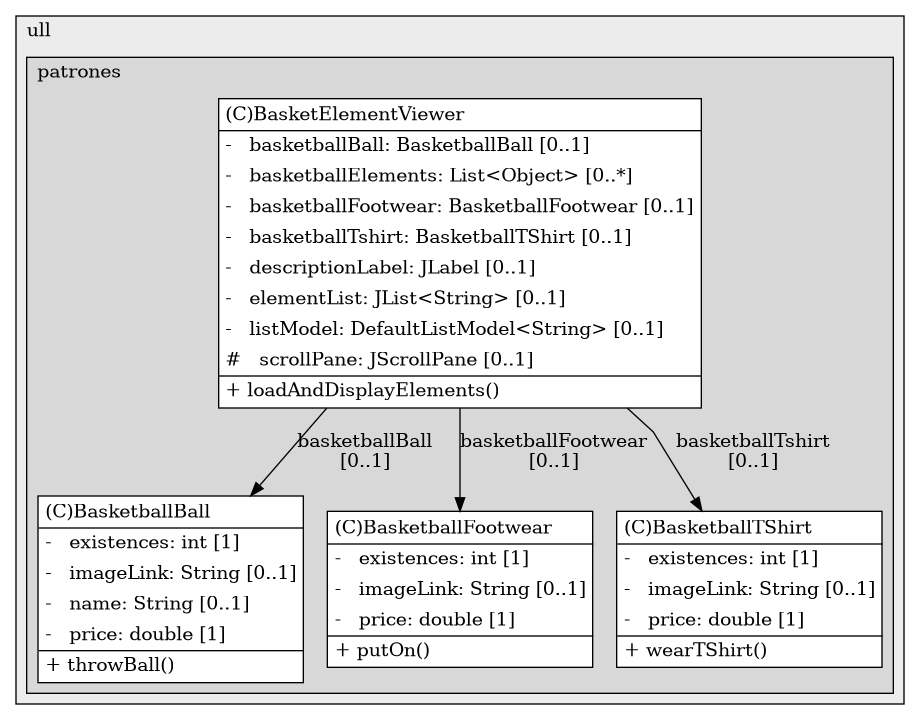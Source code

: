@startuml

/' diagram meta data start
config=StructureConfiguration;
{
  "projectClassification": {
    "searchMode": "OpenProject", // OpenProject, AllProjects
    "includedProjects": "",
    "pathEndKeywords": "*.impl",
    "isClientPath": "",
    "isClientName": "",
    "isTestPath": "",
    "isTestName": "",
    "isMappingPath": "",
    "isMappingName": "",
    "isDataAccessPath": "",
    "isDataAccessName": "",
    "isDataStructurePath": "",
    "isDataStructureName": "",
    "isInterfaceStructuresPath": "",
    "isInterfaceStructuresName": "",
    "isEntryPointPath": "",
    "isEntryPointName": "",
    "treatFinalFieldsAsMandatory": false
  },
  "graphRestriction": {
    "classPackageExcludeFilter": "",
    "classPackageIncludeFilter": "",
    "classNameExcludeFilter": "",
    "classNameIncludeFilter": "",
    "methodNameExcludeFilter": "",
    "methodNameIncludeFilter": "",
    "removeByInheritance": "", // inheritance/annotation based filtering is done in a second step
    "removeByAnnotation": "",
    "removeByClassPackage": "", // cleanup the graph after inheritance/annotation based filtering is done
    "removeByClassName": "",
    "cutMappings": false,
    "cutEnum": true,
    "cutTests": true,
    "cutClient": true,
    "cutDataAccess": false,
    "cutInterfaceStructures": false,
    "cutDataStructures": false,
    "cutGetterAndSetter": true,
    "cutConstructors": true
  },
  "graphTraversal": {
    "forwardDepth": 6,
    "backwardDepth": 6,
    "classPackageExcludeFilter": "",
    "classPackageIncludeFilter": "",
    "classNameExcludeFilter": "",
    "classNameIncludeFilter": "",
    "methodNameExcludeFilter": "",
    "methodNameIncludeFilter": "",
    "hideMappings": false,
    "hideDataStructures": false,
    "hidePrivateMethods": true,
    "hideInterfaceCalls": true, // indirection: implementation -> interface (is hidden) -> implementation
    "onlyShowApplicationEntryPoints": false, // root node is included
    "useMethodCallsForStructureDiagram": "ForwardOnly" // ForwardOnly, BothDirections, No
  },
  "details": {
    "aggregation": "GroupByClass", // ByClass, GroupByClass, None
    "showClassGenericTypes": true,
    "showMethods": true,
    "showMethodParameterNames": true,
    "showMethodParameterTypes": true,
    "showMethodReturnType": true,
    "showPackageLevels": 2,
    "showDetailedClassStructure": true
  },
  "rootClass": "es.ull.patrones.practica3.GUI.BasketElementViewer",
  "extensionCallbackMethod": "" // qualified.class.name#methodName - signature: public static String method(String)
}
diagram meta data end '/



digraph g {
    rankdir="TB"
    splines=polyline
    

'nodes 
subgraph cluster_115893 { 
   	label=ull
	labeljust=l
	fillcolor="#ececec"
	style=filled
   
   subgraph cluster_1377860757 { 
   	label=patrones
	labeljust=l
	fillcolor="#d8d8d8"
	style=filled
   
   BasketElementViewer1670292048[
	label=<<TABLE BORDER="1" CELLBORDER="0" CELLPADDING="4" CELLSPACING="0">
<TR><TD ALIGN="LEFT" >(C)BasketElementViewer</TD></TR>
<HR/>
<TR><TD ALIGN="LEFT" >-   basketballBall: BasketballBall [0..1]</TD></TR>
<TR><TD ALIGN="LEFT" >-   basketballElements: List&lt;Object&gt; [0..*]</TD></TR>
<TR><TD ALIGN="LEFT" >-   basketballFootwear: BasketballFootwear [0..1]</TD></TR>
<TR><TD ALIGN="LEFT" >-   basketballTshirt: BasketballTShirt [0..1]</TD></TR>
<TR><TD ALIGN="LEFT" >-   descriptionLabel: JLabel [0..1]</TD></TR>
<TR><TD ALIGN="LEFT" >-   elementList: JList&lt;String&gt; [0..1]</TD></TR>
<TR><TD ALIGN="LEFT" >-   listModel: DefaultListModel&lt;String&gt; [0..1]</TD></TR>
<TR><TD ALIGN="LEFT" >#   scrollPane: JScrollPane [0..1]</TD></TR>
<HR/>
<TR><TD ALIGN="LEFT" >+ loadAndDisplayElements()</TD></TR>
</TABLE>>
	style=filled
	margin=0
	shape=plaintext
	fillcolor="#FFFFFF"
];

BasketballBall1743691576[
	label=<<TABLE BORDER="1" CELLBORDER="0" CELLPADDING="4" CELLSPACING="0">
<TR><TD ALIGN="LEFT" >(C)BasketballBall</TD></TR>
<HR/>
<TR><TD ALIGN="LEFT" >-   existences: int [1]</TD></TR>
<TR><TD ALIGN="LEFT" >-   imageLink: String [0..1]</TD></TR>
<TR><TD ALIGN="LEFT" >-   name: String [0..1]</TD></TR>
<TR><TD ALIGN="LEFT" >-   price: double [1]</TD></TR>
<HR/>
<TR><TD ALIGN="LEFT" >+ throwBall()</TD></TR>
</TABLE>>
	style=filled
	margin=0
	shape=plaintext
	fillcolor="#FFFFFF"
];

BasketballFootwear1743691576[
	label=<<TABLE BORDER="1" CELLBORDER="0" CELLPADDING="4" CELLSPACING="0">
<TR><TD ALIGN="LEFT" >(C)BasketballFootwear</TD></TR>
<HR/>
<TR><TD ALIGN="LEFT" >-   existences: int [1]</TD></TR>
<TR><TD ALIGN="LEFT" >-   imageLink: String [0..1]</TD></TR>
<TR><TD ALIGN="LEFT" >-   price: double [1]</TD></TR>
<HR/>
<TR><TD ALIGN="LEFT" >+ putOn()</TD></TR>
</TABLE>>
	style=filled
	margin=0
	shape=plaintext
	fillcolor="#FFFFFF"
];

BasketballTShirt1743691576[
	label=<<TABLE BORDER="1" CELLBORDER="0" CELLPADDING="4" CELLSPACING="0">
<TR><TD ALIGN="LEFT" >(C)BasketballTShirt</TD></TR>
<HR/>
<TR><TD ALIGN="LEFT" >-   existences: int [1]</TD></TR>
<TR><TD ALIGN="LEFT" >-   imageLink: String [0..1]</TD></TR>
<TR><TD ALIGN="LEFT" >-   price: double [1]</TD></TR>
<HR/>
<TR><TD ALIGN="LEFT" >+ wearTShirt()</TD></TR>
</TABLE>>
	style=filled
	margin=0
	shape=plaintext
	fillcolor="#FFFFFF"
];
} 
} 

'edges    
BasketElementViewer1670292048 -> BasketballBall1743691576[label="basketballBall
[0..1]"];
BasketElementViewer1670292048 -> BasketballFootwear1743691576[label="basketballFootwear
[0..1]"];
BasketElementViewer1670292048 -> BasketballTShirt1743691576[label="basketballTshirt
[0..1]"];
    
}
@enduml